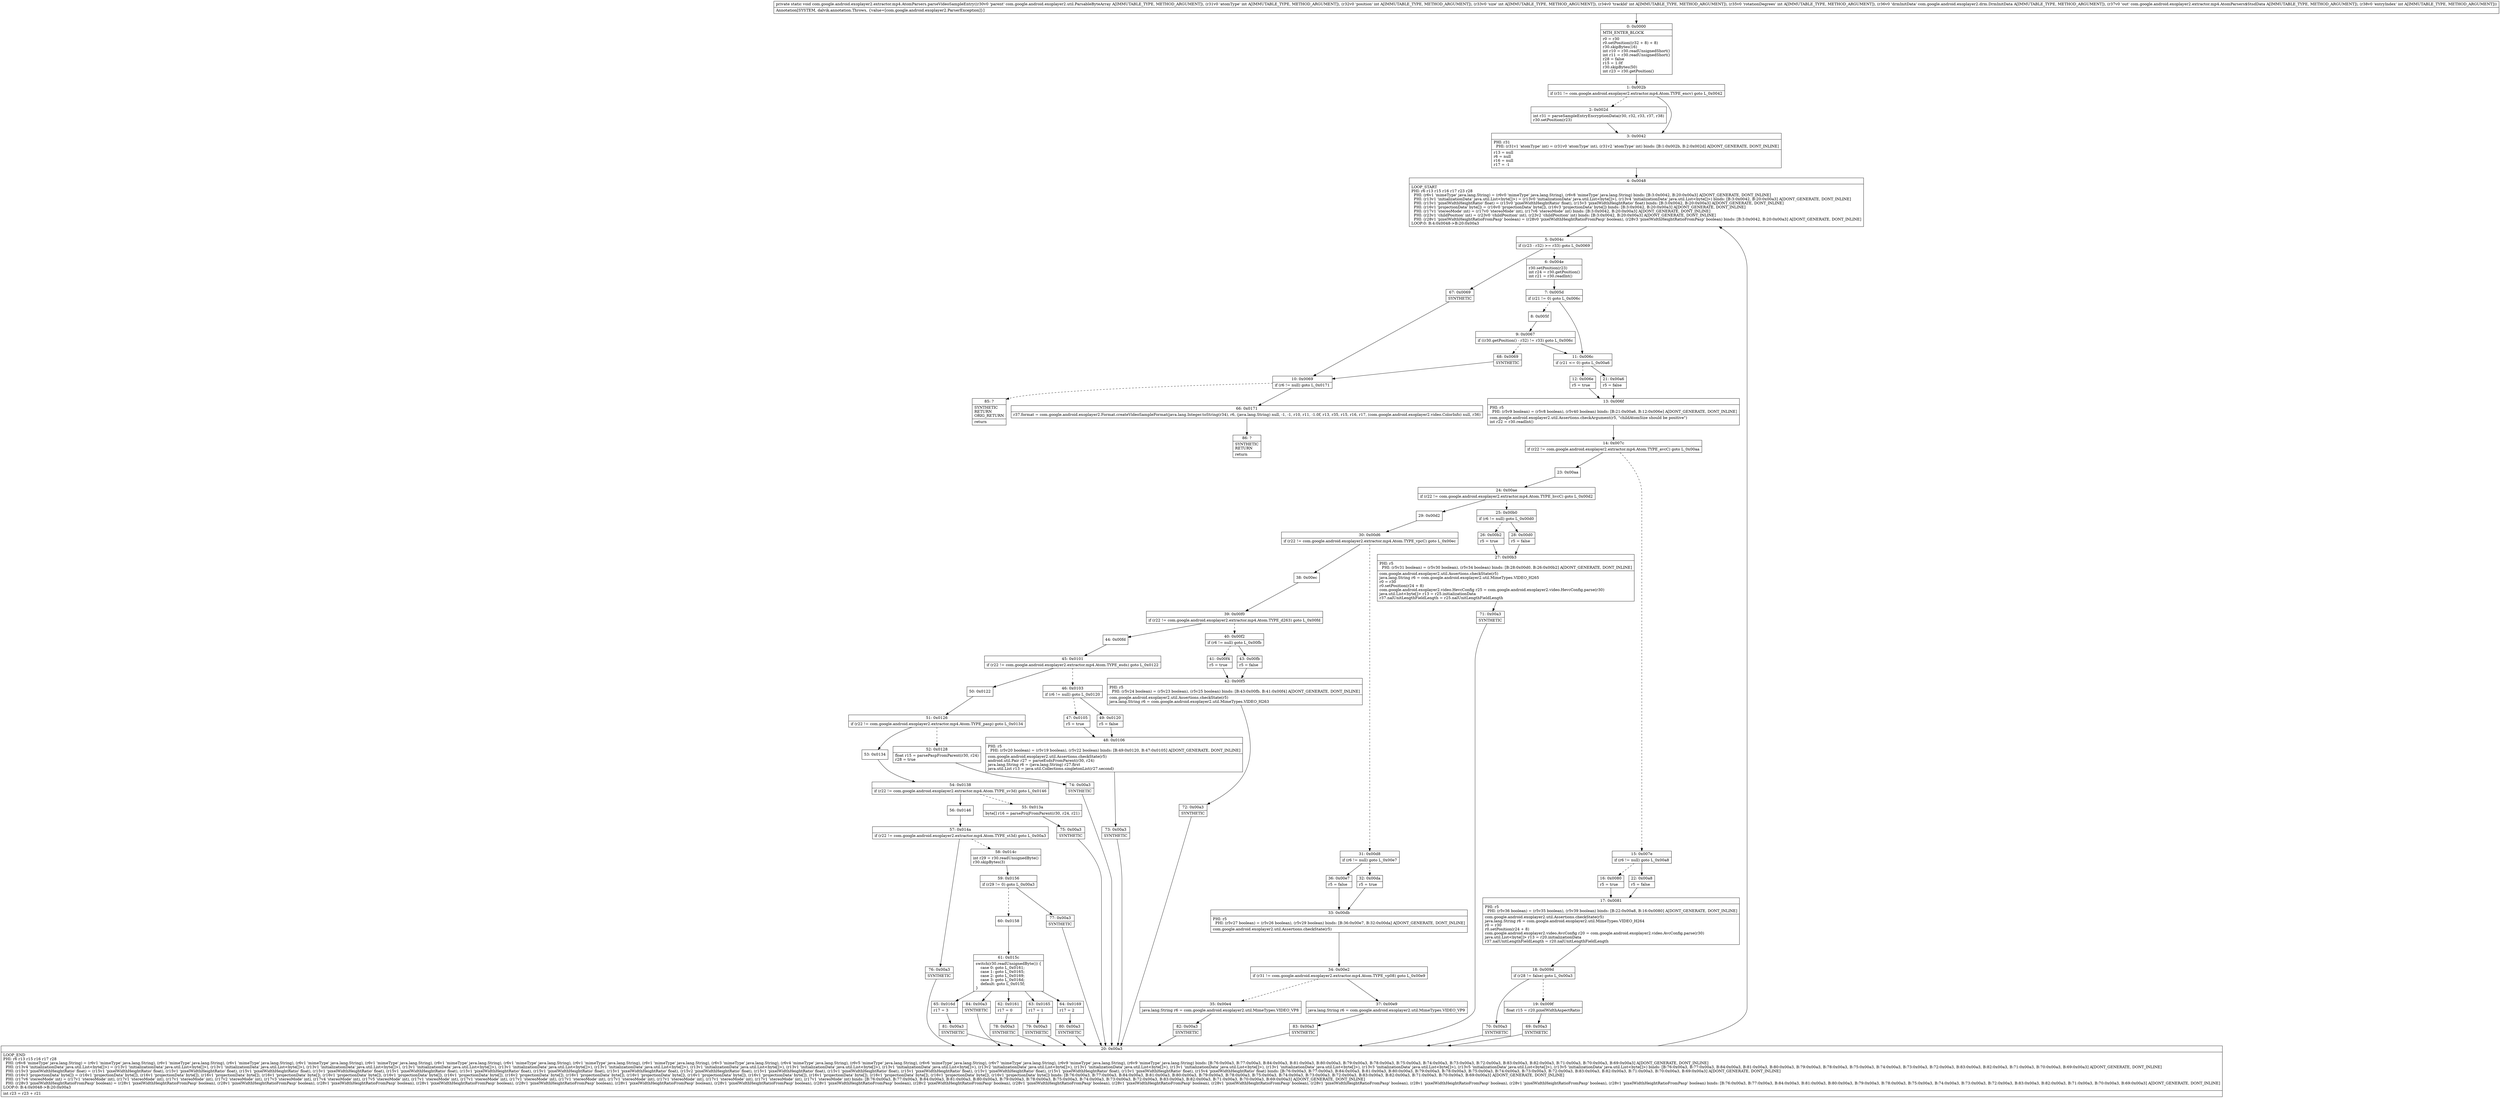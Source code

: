 digraph "CFG forcom.google.android.exoplayer2.extractor.mp4.AtomParsers.parseVideoSampleEntry(Lcom\/google\/android\/exoplayer2\/util\/ParsableByteArray;IIIIILcom\/google\/android\/exoplayer2\/drm\/DrmInitData;Lcom\/google\/android\/exoplayer2\/extractor\/mp4\/AtomParsers$StsdData;I)V" {
Node_0 [shape=record,label="{0\:\ 0x0000|MTH_ENTER_BLOCK\l|r0 = r30\lr0.setPosition((r32 + 8) + 8)\lr30.skipBytes(16)\lint r10 = r30.readUnsignedShort()\lint r11 = r30.readUnsignedShort()\lr28 = false\lr15 = 1.0f\lr30.skipBytes(50)\lint r23 = r30.getPosition()\l}"];
Node_1 [shape=record,label="{1\:\ 0x002b|if (r31 != com.google.android.exoplayer2.extractor.mp4.Atom.TYPE_encv) goto L_0x0042\l}"];
Node_2 [shape=record,label="{2\:\ 0x002d|int r31 = parseSampleEntryEncryptionData(r30, r32, r33, r37, r38)\lr30.setPosition(r23)\l}"];
Node_3 [shape=record,label="{3\:\ 0x0042|PHI: r31 \l  PHI: (r31v1 'atomType' int) = (r31v0 'atomType' int), (r31v2 'atomType' int) binds: [B:1:0x002b, B:2:0x002d] A[DONT_GENERATE, DONT_INLINE]\l|r13 = null\lr6 = null\lr16 = null\lr17 = \-1\l}"];
Node_4 [shape=record,label="{4\:\ 0x0048|LOOP_START\lPHI: r6 r13 r15 r16 r17 r23 r28 \l  PHI: (r6v1 'mimeType' java.lang.String) = (r6v0 'mimeType' java.lang.String), (r6v8 'mimeType' java.lang.String) binds: [B:3:0x0042, B:20:0x00a3] A[DONT_GENERATE, DONT_INLINE]\l  PHI: (r13v1 'initializationData' java.util.List\<byte[]\>) = (r13v0 'initializationData' java.util.List\<byte[]\>), (r13v4 'initializationData' java.util.List\<byte[]\>) binds: [B:3:0x0042, B:20:0x00a3] A[DONT_GENERATE, DONT_INLINE]\l  PHI: (r15v1 'pixelWidthHeightRatio' float) = (r15v0 'pixelWidthHeightRatio' float), (r15v3 'pixelWidthHeightRatio' float) binds: [B:3:0x0042, B:20:0x00a3] A[DONT_GENERATE, DONT_INLINE]\l  PHI: (r16v1 'projectionData' byte[]) = (r16v0 'projectionData' byte[]), (r16v3 'projectionData' byte[]) binds: [B:3:0x0042, B:20:0x00a3] A[DONT_GENERATE, DONT_INLINE]\l  PHI: (r17v1 'stereoMode' int) = (r17v0 'stereoMode' int), (r17v6 'stereoMode' int) binds: [B:3:0x0042, B:20:0x00a3] A[DONT_GENERATE, DONT_INLINE]\l  PHI: (r23v1 'childPosition' int) = (r23v0 'childPosition' int), (r23v2 'childPosition' int) binds: [B:3:0x0042, B:20:0x00a3] A[DONT_GENERATE, DONT_INLINE]\l  PHI: (r28v1 'pixelWidthHeightRatioFromPasp' boolean) = (r28v0 'pixelWidthHeightRatioFromPasp' boolean), (r28v3 'pixelWidthHeightRatioFromPasp' boolean) binds: [B:3:0x0042, B:20:0x00a3] A[DONT_GENERATE, DONT_INLINE]\lLOOP:0: B:4:0x0048\-\>B:20:0x00a3\l}"];
Node_5 [shape=record,label="{5\:\ 0x004c|if ((r23 \- r32) \>= r33) goto L_0x0069\l}"];
Node_6 [shape=record,label="{6\:\ 0x004e|r30.setPosition(r23)\lint r24 = r30.getPosition()\lint r21 = r30.readInt()\l}"];
Node_7 [shape=record,label="{7\:\ 0x005d|if (r21 != 0) goto L_0x006c\l}"];
Node_8 [shape=record,label="{8\:\ 0x005f}"];
Node_9 [shape=record,label="{9\:\ 0x0067|if ((r30.getPosition() \- r32) != r33) goto L_0x006c\l}"];
Node_10 [shape=record,label="{10\:\ 0x0069|if (r6 != null) goto L_0x0171\l}"];
Node_11 [shape=record,label="{11\:\ 0x006c|if (r21 \<= 0) goto L_0x00a6\l}"];
Node_12 [shape=record,label="{12\:\ 0x006e|r5 = true\l}"];
Node_13 [shape=record,label="{13\:\ 0x006f|PHI: r5 \l  PHI: (r5v9 boolean) = (r5v8 boolean), (r5v40 boolean) binds: [B:21:0x00a6, B:12:0x006e] A[DONT_GENERATE, DONT_INLINE]\l|com.google.android.exoplayer2.util.Assertions.checkArgument(r5, \"childAtomSize should be positive\")\lint r22 = r30.readInt()\l}"];
Node_14 [shape=record,label="{14\:\ 0x007c|if (r22 != com.google.android.exoplayer2.extractor.mp4.Atom.TYPE_avcC) goto L_0x00aa\l}"];
Node_15 [shape=record,label="{15\:\ 0x007e|if (r6 != null) goto L_0x00a8\l}"];
Node_16 [shape=record,label="{16\:\ 0x0080|r5 = true\l}"];
Node_17 [shape=record,label="{17\:\ 0x0081|PHI: r5 \l  PHI: (r5v36 boolean) = (r5v35 boolean), (r5v39 boolean) binds: [B:22:0x00a8, B:16:0x0080] A[DONT_GENERATE, DONT_INLINE]\l|com.google.android.exoplayer2.util.Assertions.checkState(r5)\ljava.lang.String r6 = com.google.android.exoplayer2.util.MimeTypes.VIDEO_H264\lr0 = r30\lr0.setPosition(r24 + 8)\lcom.google.android.exoplayer2.video.AvcConfig r20 = com.google.android.exoplayer2.video.AvcConfig.parse(r30)\ljava.util.List\<byte[]\> r13 = r20.initializationData\lr37.nalUnitLengthFieldLength = r20.nalUnitLengthFieldLength\l}"];
Node_18 [shape=record,label="{18\:\ 0x009d|if (r28 != false) goto L_0x00a3\l}"];
Node_19 [shape=record,label="{19\:\ 0x009f|float r15 = r20.pixelWidthAspectRatio\l}"];
Node_20 [shape=record,label="{20\:\ 0x00a3|LOOP_END\lPHI: r6 r13 r15 r16 r17 r28 \l  PHI: (r6v8 'mimeType' java.lang.String) = (r6v1 'mimeType' java.lang.String), (r6v1 'mimeType' java.lang.String), (r6v1 'mimeType' java.lang.String), (r6v1 'mimeType' java.lang.String), (r6v1 'mimeType' java.lang.String), (r6v1 'mimeType' java.lang.String), (r6v1 'mimeType' java.lang.String), (r6v1 'mimeType' java.lang.String), (r6v1 'mimeType' java.lang.String), (r6v3 'mimeType' java.lang.String), (r6v4 'mimeType' java.lang.String), (r6v5 'mimeType' java.lang.String), (r6v6 'mimeType' java.lang.String), (r6v7 'mimeType' java.lang.String), (r6v9 'mimeType' java.lang.String), (r6v9 'mimeType' java.lang.String) binds: [B:76:0x00a3, B:77:0x00a3, B:84:0x00a3, B:81:0x00a3, B:80:0x00a3, B:79:0x00a3, B:78:0x00a3, B:75:0x00a3, B:74:0x00a3, B:73:0x00a3, B:72:0x00a3, B:83:0x00a3, B:82:0x00a3, B:71:0x00a3, B:70:0x00a3, B:69:0x00a3] A[DONT_GENERATE, DONT_INLINE]\l  PHI: (r13v4 'initializationData' java.util.List\<byte[]\>) = (r13v1 'initializationData' java.util.List\<byte[]\>), (r13v1 'initializationData' java.util.List\<byte[]\>), (r13v1 'initializationData' java.util.List\<byte[]\>), (r13v1 'initializationData' java.util.List\<byte[]\>), (r13v1 'initializationData' java.util.List\<byte[]\>), (r13v1 'initializationData' java.util.List\<byte[]\>), (r13v1 'initializationData' java.util.List\<byte[]\>), (r13v1 'initializationData' java.util.List\<byte[]\>), (r13v1 'initializationData' java.util.List\<byte[]\>), (r13v2 'initializationData' java.util.List\<byte[]\>), (r13v1 'initializationData' java.util.List\<byte[]\>), (r13v1 'initializationData' java.util.List\<byte[]\>), (r13v1 'initializationData' java.util.List\<byte[]\>), (r13v3 'initializationData' java.util.List\<byte[]\>), (r13v5 'initializationData' java.util.List\<byte[]\>), (r13v5 'initializationData' java.util.List\<byte[]\>) binds: [B:76:0x00a3, B:77:0x00a3, B:84:0x00a3, B:81:0x00a3, B:80:0x00a3, B:79:0x00a3, B:78:0x00a3, B:75:0x00a3, B:74:0x00a3, B:73:0x00a3, B:72:0x00a3, B:83:0x00a3, B:82:0x00a3, B:71:0x00a3, B:70:0x00a3, B:69:0x00a3] A[DONT_GENERATE, DONT_INLINE]\l  PHI: (r15v3 'pixelWidthHeightRatio' float) = (r15v1 'pixelWidthHeightRatio' float), (r15v1 'pixelWidthHeightRatio' float), (r15v1 'pixelWidthHeightRatio' float), (r15v1 'pixelWidthHeightRatio' float), (r15v1 'pixelWidthHeightRatio' float), (r15v1 'pixelWidthHeightRatio' float), (r15v1 'pixelWidthHeightRatio' float), (r15v1 'pixelWidthHeightRatio' float), (r15v2 'pixelWidthHeightRatio' float), (r15v1 'pixelWidthHeightRatio' float), (r15v1 'pixelWidthHeightRatio' float), (r15v1 'pixelWidthHeightRatio' float), (r15v1 'pixelWidthHeightRatio' float), (r15v1 'pixelWidthHeightRatio' float), (r15v1 'pixelWidthHeightRatio' float), (r15v4 'pixelWidthHeightRatio' float) binds: [B:76:0x00a3, B:77:0x00a3, B:84:0x00a3, B:81:0x00a3, B:80:0x00a3, B:79:0x00a3, B:78:0x00a3, B:75:0x00a3, B:74:0x00a3, B:73:0x00a3, B:72:0x00a3, B:83:0x00a3, B:82:0x00a3, B:71:0x00a3, B:70:0x00a3, B:69:0x00a3] A[DONT_GENERATE, DONT_INLINE]\l  PHI: (r16v3 'projectionData' byte[]) = (r16v1 'projectionData' byte[]), (r16v1 'projectionData' byte[]), (r16v1 'projectionData' byte[]), (r16v1 'projectionData' byte[]), (r16v1 'projectionData' byte[]), (r16v1 'projectionData' byte[]), (r16v1 'projectionData' byte[]), (r16v2 'projectionData' byte[]), (r16v1 'projectionData' byte[]), (r16v1 'projectionData' byte[]), (r16v1 'projectionData' byte[]), (r16v1 'projectionData' byte[]), (r16v1 'projectionData' byte[]), (r16v1 'projectionData' byte[]), (r16v1 'projectionData' byte[]), (r16v1 'projectionData' byte[]) binds: [B:76:0x00a3, B:77:0x00a3, B:84:0x00a3, B:81:0x00a3, B:80:0x00a3, B:79:0x00a3, B:78:0x00a3, B:75:0x00a3, B:74:0x00a3, B:73:0x00a3, B:72:0x00a3, B:83:0x00a3, B:82:0x00a3, B:71:0x00a3, B:70:0x00a3, B:69:0x00a3] A[DONT_GENERATE, DONT_INLINE]\l  PHI: (r17v6 'stereoMode' int) = (r17v1 'stereoMode' int), (r17v1 'stereoMode' int), (r17v1 'stereoMode' int), (r17v2 'stereoMode' int), (r17v3 'stereoMode' int), (r17v4 'stereoMode' int), (r17v5 'stereoMode' int), (r17v1 'stereoMode' int), (r17v1 'stereoMode' int), (r17v1 'stereoMode' int), (r17v1 'stereoMode' int), (r17v1 'stereoMode' int), (r17v1 'stereoMode' int), (r17v1 'stereoMode' int), (r17v1 'stereoMode' int), (r17v1 'stereoMode' int) binds: [B:76:0x00a3, B:77:0x00a3, B:84:0x00a3, B:81:0x00a3, B:80:0x00a3, B:79:0x00a3, B:78:0x00a3, B:75:0x00a3, B:74:0x00a3, B:73:0x00a3, B:72:0x00a3, B:83:0x00a3, B:82:0x00a3, B:71:0x00a3, B:70:0x00a3, B:69:0x00a3] A[DONT_GENERATE, DONT_INLINE]\l  PHI: (r28v3 'pixelWidthHeightRatioFromPasp' boolean) = (r28v1 'pixelWidthHeightRatioFromPasp' boolean), (r28v1 'pixelWidthHeightRatioFromPasp' boolean), (r28v1 'pixelWidthHeightRatioFromPasp' boolean), (r28v1 'pixelWidthHeightRatioFromPasp' boolean), (r28v1 'pixelWidthHeightRatioFromPasp' boolean), (r28v1 'pixelWidthHeightRatioFromPasp' boolean), (r28v1 'pixelWidthHeightRatioFromPasp' boolean), (r28v1 'pixelWidthHeightRatioFromPasp' boolean), (r28v2 'pixelWidthHeightRatioFromPasp' boolean), (r28v1 'pixelWidthHeightRatioFromPasp' boolean), (r28v1 'pixelWidthHeightRatioFromPasp' boolean), (r28v1 'pixelWidthHeightRatioFromPasp' boolean), (r28v1 'pixelWidthHeightRatioFromPasp' boolean), (r28v1 'pixelWidthHeightRatioFromPasp' boolean), (r28v1 'pixelWidthHeightRatioFromPasp' boolean), (r28v1 'pixelWidthHeightRatioFromPasp' boolean) binds: [B:76:0x00a3, B:77:0x00a3, B:84:0x00a3, B:81:0x00a3, B:80:0x00a3, B:79:0x00a3, B:78:0x00a3, B:75:0x00a3, B:74:0x00a3, B:73:0x00a3, B:72:0x00a3, B:83:0x00a3, B:82:0x00a3, B:71:0x00a3, B:70:0x00a3, B:69:0x00a3] A[DONT_GENERATE, DONT_INLINE]\lLOOP:0: B:4:0x0048\-\>B:20:0x00a3\l|int r23 = r23 + r21\l}"];
Node_21 [shape=record,label="{21\:\ 0x00a6|r5 = false\l}"];
Node_22 [shape=record,label="{22\:\ 0x00a8|r5 = false\l}"];
Node_23 [shape=record,label="{23\:\ 0x00aa}"];
Node_24 [shape=record,label="{24\:\ 0x00ae|if (r22 != com.google.android.exoplayer2.extractor.mp4.Atom.TYPE_hvcC) goto L_0x00d2\l}"];
Node_25 [shape=record,label="{25\:\ 0x00b0|if (r6 != null) goto L_0x00d0\l}"];
Node_26 [shape=record,label="{26\:\ 0x00b2|r5 = true\l}"];
Node_27 [shape=record,label="{27\:\ 0x00b3|PHI: r5 \l  PHI: (r5v31 boolean) = (r5v30 boolean), (r5v34 boolean) binds: [B:28:0x00d0, B:26:0x00b2] A[DONT_GENERATE, DONT_INLINE]\l|com.google.android.exoplayer2.util.Assertions.checkState(r5)\ljava.lang.String r6 = com.google.android.exoplayer2.util.MimeTypes.VIDEO_H265\lr0 = r30\lr0.setPosition(r24 + 8)\lcom.google.android.exoplayer2.video.HevcConfig r25 = com.google.android.exoplayer2.video.HevcConfig.parse(r30)\ljava.util.List\<byte[]\> r13 = r25.initializationData\lr37.nalUnitLengthFieldLength = r25.nalUnitLengthFieldLength\l}"];
Node_28 [shape=record,label="{28\:\ 0x00d0|r5 = false\l}"];
Node_29 [shape=record,label="{29\:\ 0x00d2}"];
Node_30 [shape=record,label="{30\:\ 0x00d6|if (r22 != com.google.android.exoplayer2.extractor.mp4.Atom.TYPE_vpcC) goto L_0x00ec\l}"];
Node_31 [shape=record,label="{31\:\ 0x00d8|if (r6 != null) goto L_0x00e7\l}"];
Node_32 [shape=record,label="{32\:\ 0x00da|r5 = true\l}"];
Node_33 [shape=record,label="{33\:\ 0x00db|PHI: r5 \l  PHI: (r5v27 boolean) = (r5v26 boolean), (r5v29 boolean) binds: [B:36:0x00e7, B:32:0x00da] A[DONT_GENERATE, DONT_INLINE]\l|com.google.android.exoplayer2.util.Assertions.checkState(r5)\l}"];
Node_34 [shape=record,label="{34\:\ 0x00e2|if (r31 != com.google.android.exoplayer2.extractor.mp4.Atom.TYPE_vp08) goto L_0x00e9\l}"];
Node_35 [shape=record,label="{35\:\ 0x00e4|java.lang.String r6 = com.google.android.exoplayer2.util.MimeTypes.VIDEO_VP8\l}"];
Node_36 [shape=record,label="{36\:\ 0x00e7|r5 = false\l}"];
Node_37 [shape=record,label="{37\:\ 0x00e9|java.lang.String r6 = com.google.android.exoplayer2.util.MimeTypes.VIDEO_VP9\l}"];
Node_38 [shape=record,label="{38\:\ 0x00ec}"];
Node_39 [shape=record,label="{39\:\ 0x00f0|if (r22 != com.google.android.exoplayer2.extractor.mp4.Atom.TYPE_d263) goto L_0x00fd\l}"];
Node_40 [shape=record,label="{40\:\ 0x00f2|if (r6 != null) goto L_0x00fb\l}"];
Node_41 [shape=record,label="{41\:\ 0x00f4|r5 = true\l}"];
Node_42 [shape=record,label="{42\:\ 0x00f5|PHI: r5 \l  PHI: (r5v24 boolean) = (r5v23 boolean), (r5v25 boolean) binds: [B:43:0x00fb, B:41:0x00f4] A[DONT_GENERATE, DONT_INLINE]\l|com.google.android.exoplayer2.util.Assertions.checkState(r5)\ljava.lang.String r6 = com.google.android.exoplayer2.util.MimeTypes.VIDEO_H263\l}"];
Node_43 [shape=record,label="{43\:\ 0x00fb|r5 = false\l}"];
Node_44 [shape=record,label="{44\:\ 0x00fd}"];
Node_45 [shape=record,label="{45\:\ 0x0101|if (r22 != com.google.android.exoplayer2.extractor.mp4.Atom.TYPE_esds) goto L_0x0122\l}"];
Node_46 [shape=record,label="{46\:\ 0x0103|if (r6 != null) goto L_0x0120\l}"];
Node_47 [shape=record,label="{47\:\ 0x0105|r5 = true\l}"];
Node_48 [shape=record,label="{48\:\ 0x0106|PHI: r5 \l  PHI: (r5v20 boolean) = (r5v19 boolean), (r5v22 boolean) binds: [B:49:0x0120, B:47:0x0105] A[DONT_GENERATE, DONT_INLINE]\l|com.google.android.exoplayer2.util.Assertions.checkState(r5)\landroid.util.Pair r27 = parseEsdsFromParent(r30, r24)\ljava.lang.String r6 = (java.lang.String) r27.first\ljava.util.List r13 = java.util.Collections.singletonList(r27.second)\l}"];
Node_49 [shape=record,label="{49\:\ 0x0120|r5 = false\l}"];
Node_50 [shape=record,label="{50\:\ 0x0122}"];
Node_51 [shape=record,label="{51\:\ 0x0126|if (r22 != com.google.android.exoplayer2.extractor.mp4.Atom.TYPE_pasp) goto L_0x0134\l}"];
Node_52 [shape=record,label="{52\:\ 0x0128|float r15 = parsePaspFromParent(r30, r24)\lr28 = true\l}"];
Node_53 [shape=record,label="{53\:\ 0x0134}"];
Node_54 [shape=record,label="{54\:\ 0x0138|if (r22 != com.google.android.exoplayer2.extractor.mp4.Atom.TYPE_sv3d) goto L_0x0146\l}"];
Node_55 [shape=record,label="{55\:\ 0x013a|byte[] r16 = parseProjFromParent(r30, r24, r21)\l}"];
Node_56 [shape=record,label="{56\:\ 0x0146}"];
Node_57 [shape=record,label="{57\:\ 0x014a|if (r22 != com.google.android.exoplayer2.extractor.mp4.Atom.TYPE_st3d) goto L_0x00a3\l}"];
Node_58 [shape=record,label="{58\:\ 0x014c|int r29 = r30.readUnsignedByte()\lr30.skipBytes(3)\l}"];
Node_59 [shape=record,label="{59\:\ 0x0156|if (r29 != 0) goto L_0x00a3\l}"];
Node_60 [shape=record,label="{60\:\ 0x0158}"];
Node_61 [shape=record,label="{61\:\ 0x015c|switch(r30.readUnsignedByte()) \{\l    case 0: goto L_0x0161;\l    case 1: goto L_0x0165;\l    case 2: goto L_0x0169;\l    case 3: goto L_0x016d;\l    default: goto L_0x015f;\l\}\l}"];
Node_62 [shape=record,label="{62\:\ 0x0161|r17 = 0\l}"];
Node_63 [shape=record,label="{63\:\ 0x0165|r17 = 1\l}"];
Node_64 [shape=record,label="{64\:\ 0x0169|r17 = 2\l}"];
Node_65 [shape=record,label="{65\:\ 0x016d|r17 = 3\l}"];
Node_66 [shape=record,label="{66\:\ 0x0171|r37.format = com.google.android.exoplayer2.Format.createVideoSampleFormat(java.lang.Integer.toString(r34), r6, (java.lang.String) null, \-1, \-1, r10, r11, \-1.0f, r13, r35, r15, r16, r17, (com.google.android.exoplayer2.video.ColorInfo) null, r36)\l}"];
Node_67 [shape=record,label="{67\:\ 0x0069|SYNTHETIC\l}"];
Node_68 [shape=record,label="{68\:\ 0x0069|SYNTHETIC\l}"];
Node_69 [shape=record,label="{69\:\ 0x00a3|SYNTHETIC\l}"];
Node_70 [shape=record,label="{70\:\ 0x00a3|SYNTHETIC\l}"];
Node_71 [shape=record,label="{71\:\ 0x00a3|SYNTHETIC\l}"];
Node_72 [shape=record,label="{72\:\ 0x00a3|SYNTHETIC\l}"];
Node_73 [shape=record,label="{73\:\ 0x00a3|SYNTHETIC\l}"];
Node_74 [shape=record,label="{74\:\ 0x00a3|SYNTHETIC\l}"];
Node_75 [shape=record,label="{75\:\ 0x00a3|SYNTHETIC\l}"];
Node_76 [shape=record,label="{76\:\ 0x00a3|SYNTHETIC\l}"];
Node_77 [shape=record,label="{77\:\ 0x00a3|SYNTHETIC\l}"];
Node_78 [shape=record,label="{78\:\ 0x00a3|SYNTHETIC\l}"];
Node_79 [shape=record,label="{79\:\ 0x00a3|SYNTHETIC\l}"];
Node_80 [shape=record,label="{80\:\ 0x00a3|SYNTHETIC\l}"];
Node_81 [shape=record,label="{81\:\ 0x00a3|SYNTHETIC\l}"];
Node_82 [shape=record,label="{82\:\ 0x00a3|SYNTHETIC\l}"];
Node_83 [shape=record,label="{83\:\ 0x00a3|SYNTHETIC\l}"];
Node_84 [shape=record,label="{84\:\ 0x00a3|SYNTHETIC\l}"];
Node_85 [shape=record,label="{85\:\ ?|SYNTHETIC\lRETURN\lORIG_RETURN\l|return\l}"];
Node_86 [shape=record,label="{86\:\ ?|SYNTHETIC\lRETURN\l|return\l}"];
MethodNode[shape=record,label="{private static void com.google.android.exoplayer2.extractor.mp4.AtomParsers.parseVideoSampleEntry((r30v0 'parent' com.google.android.exoplayer2.util.ParsableByteArray A[IMMUTABLE_TYPE, METHOD_ARGUMENT]), (r31v0 'atomType' int A[IMMUTABLE_TYPE, METHOD_ARGUMENT]), (r32v0 'position' int A[IMMUTABLE_TYPE, METHOD_ARGUMENT]), (r33v0 'size' int A[IMMUTABLE_TYPE, METHOD_ARGUMENT]), (r34v0 'trackId' int A[IMMUTABLE_TYPE, METHOD_ARGUMENT]), (r35v0 'rotationDegrees' int A[IMMUTABLE_TYPE, METHOD_ARGUMENT]), (r36v0 'drmInitData' com.google.android.exoplayer2.drm.DrmInitData A[IMMUTABLE_TYPE, METHOD_ARGUMENT]), (r37v0 'out' com.google.android.exoplayer2.extractor.mp4.AtomParsers$StsdData A[IMMUTABLE_TYPE, METHOD_ARGUMENT]), (r38v0 'entryIndex' int A[IMMUTABLE_TYPE, METHOD_ARGUMENT]))  | Annotation[SYSTEM, dalvik.annotation.Throws, \{value=[com.google.android.exoplayer2.ParserException]\}]\l}"];
MethodNode -> Node_0;
Node_0 -> Node_1;
Node_1 -> Node_2[style=dashed];
Node_1 -> Node_3;
Node_2 -> Node_3;
Node_3 -> Node_4;
Node_4 -> Node_5;
Node_5 -> Node_6[style=dashed];
Node_5 -> Node_67;
Node_6 -> Node_7;
Node_7 -> Node_8[style=dashed];
Node_7 -> Node_11;
Node_8 -> Node_9;
Node_9 -> Node_11;
Node_9 -> Node_68[style=dashed];
Node_10 -> Node_66;
Node_10 -> Node_85[style=dashed];
Node_11 -> Node_12[style=dashed];
Node_11 -> Node_21;
Node_12 -> Node_13;
Node_13 -> Node_14;
Node_14 -> Node_15[style=dashed];
Node_14 -> Node_23;
Node_15 -> Node_16[style=dashed];
Node_15 -> Node_22;
Node_16 -> Node_17;
Node_17 -> Node_18;
Node_18 -> Node_19[style=dashed];
Node_18 -> Node_70;
Node_19 -> Node_69;
Node_20 -> Node_4;
Node_21 -> Node_13;
Node_22 -> Node_17;
Node_23 -> Node_24;
Node_24 -> Node_25[style=dashed];
Node_24 -> Node_29;
Node_25 -> Node_26[style=dashed];
Node_25 -> Node_28;
Node_26 -> Node_27;
Node_27 -> Node_71;
Node_28 -> Node_27;
Node_29 -> Node_30;
Node_30 -> Node_31[style=dashed];
Node_30 -> Node_38;
Node_31 -> Node_32[style=dashed];
Node_31 -> Node_36;
Node_32 -> Node_33;
Node_33 -> Node_34;
Node_34 -> Node_35[style=dashed];
Node_34 -> Node_37;
Node_35 -> Node_82;
Node_36 -> Node_33;
Node_37 -> Node_83;
Node_38 -> Node_39;
Node_39 -> Node_40[style=dashed];
Node_39 -> Node_44;
Node_40 -> Node_41[style=dashed];
Node_40 -> Node_43;
Node_41 -> Node_42;
Node_42 -> Node_72;
Node_43 -> Node_42;
Node_44 -> Node_45;
Node_45 -> Node_46[style=dashed];
Node_45 -> Node_50;
Node_46 -> Node_47[style=dashed];
Node_46 -> Node_49;
Node_47 -> Node_48;
Node_48 -> Node_73;
Node_49 -> Node_48;
Node_50 -> Node_51;
Node_51 -> Node_52[style=dashed];
Node_51 -> Node_53;
Node_52 -> Node_74;
Node_53 -> Node_54;
Node_54 -> Node_55[style=dashed];
Node_54 -> Node_56;
Node_55 -> Node_75;
Node_56 -> Node_57;
Node_57 -> Node_58[style=dashed];
Node_57 -> Node_76;
Node_58 -> Node_59;
Node_59 -> Node_60[style=dashed];
Node_59 -> Node_77;
Node_60 -> Node_61;
Node_61 -> Node_62;
Node_61 -> Node_63;
Node_61 -> Node_64;
Node_61 -> Node_65;
Node_61 -> Node_84;
Node_62 -> Node_78;
Node_63 -> Node_79;
Node_64 -> Node_80;
Node_65 -> Node_81;
Node_66 -> Node_86;
Node_67 -> Node_10;
Node_68 -> Node_10;
Node_69 -> Node_20;
Node_70 -> Node_20;
Node_71 -> Node_20;
Node_72 -> Node_20;
Node_73 -> Node_20;
Node_74 -> Node_20;
Node_75 -> Node_20;
Node_76 -> Node_20;
Node_77 -> Node_20;
Node_78 -> Node_20;
Node_79 -> Node_20;
Node_80 -> Node_20;
Node_81 -> Node_20;
Node_82 -> Node_20;
Node_83 -> Node_20;
Node_84 -> Node_20;
}

